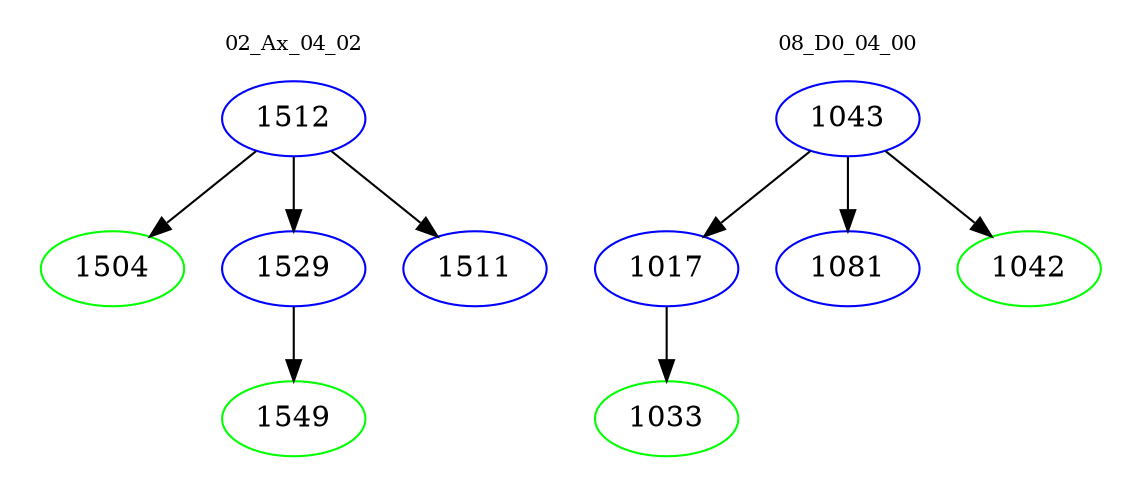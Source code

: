 digraph{
subgraph cluster_0 {
color = white
label = "02_Ax_04_02";
fontsize=10;
T0_1512 [label="1512", color="blue"]
T0_1512 -> T0_1504 [color="black"]
T0_1504 [label="1504", color="green"]
T0_1512 -> T0_1529 [color="black"]
T0_1529 [label="1529", color="blue"]
T0_1529 -> T0_1549 [color="black"]
T0_1549 [label="1549", color="green"]
T0_1512 -> T0_1511 [color="black"]
T0_1511 [label="1511", color="blue"]
}
subgraph cluster_1 {
color = white
label = "08_D0_04_00";
fontsize=10;
T1_1043 [label="1043", color="blue"]
T1_1043 -> T1_1017 [color="black"]
T1_1017 [label="1017", color="blue"]
T1_1017 -> T1_1033 [color="black"]
T1_1033 [label="1033", color="green"]
T1_1043 -> T1_1081 [color="black"]
T1_1081 [label="1081", color="blue"]
T1_1043 -> T1_1042 [color="black"]
T1_1042 [label="1042", color="green"]
}
}
